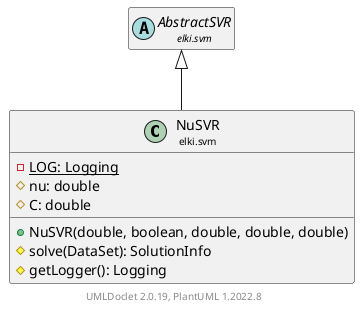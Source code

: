 @startuml
    remove .*\.(Instance|Par|Parameterizer|Factory)$
    set namespaceSeparator none
    hide empty fields
    hide empty methods

    class "<size:14>NuSVR\n<size:10>elki.svm" as elki.svm.NuSVR [[NuSVR.html]] {
        {static} -LOG: Logging
        #nu: double
        #C: double
        +NuSVR(double, boolean, double, double, double)
        #solve(DataSet): SolutionInfo
        #getLogger(): Logging
    }

    abstract class "<size:14>AbstractSVR\n<size:10>elki.svm" as elki.svm.AbstractSVR [[AbstractSVR.html]]

    elki.svm.AbstractSVR <|-- elki.svm.NuSVR

    center footer UMLDoclet 2.0.19, PlantUML 1.2022.8
@enduml

